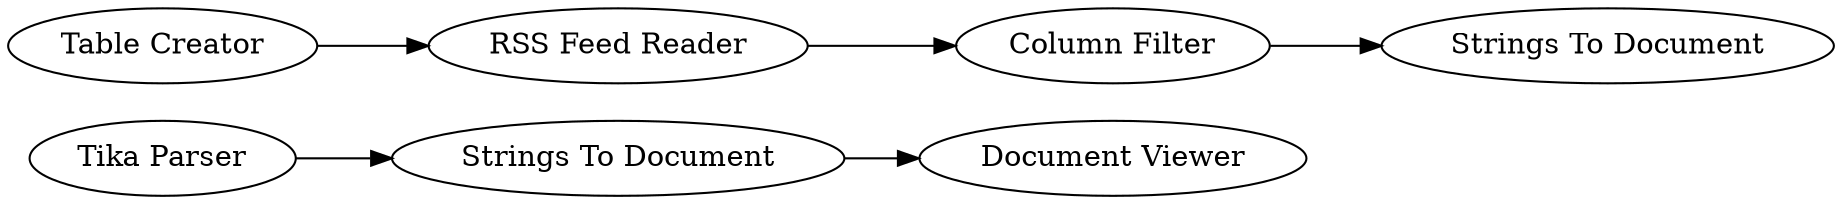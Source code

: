 digraph {
	62 -> 63
	53 -> 60
	63 -> 64
	42 -> 53
	60 -> 61
	64 [label="Document Viewer"]
	42 [label="Table Creator"]
	62 [label="Tika Parser"]
	53 [label="RSS Feed Reader"]
	61 [label="Strings To Document"]
	63 [label="Strings To Document"]
	60 [label="Column Filter"]
	rankdir=LR
}
